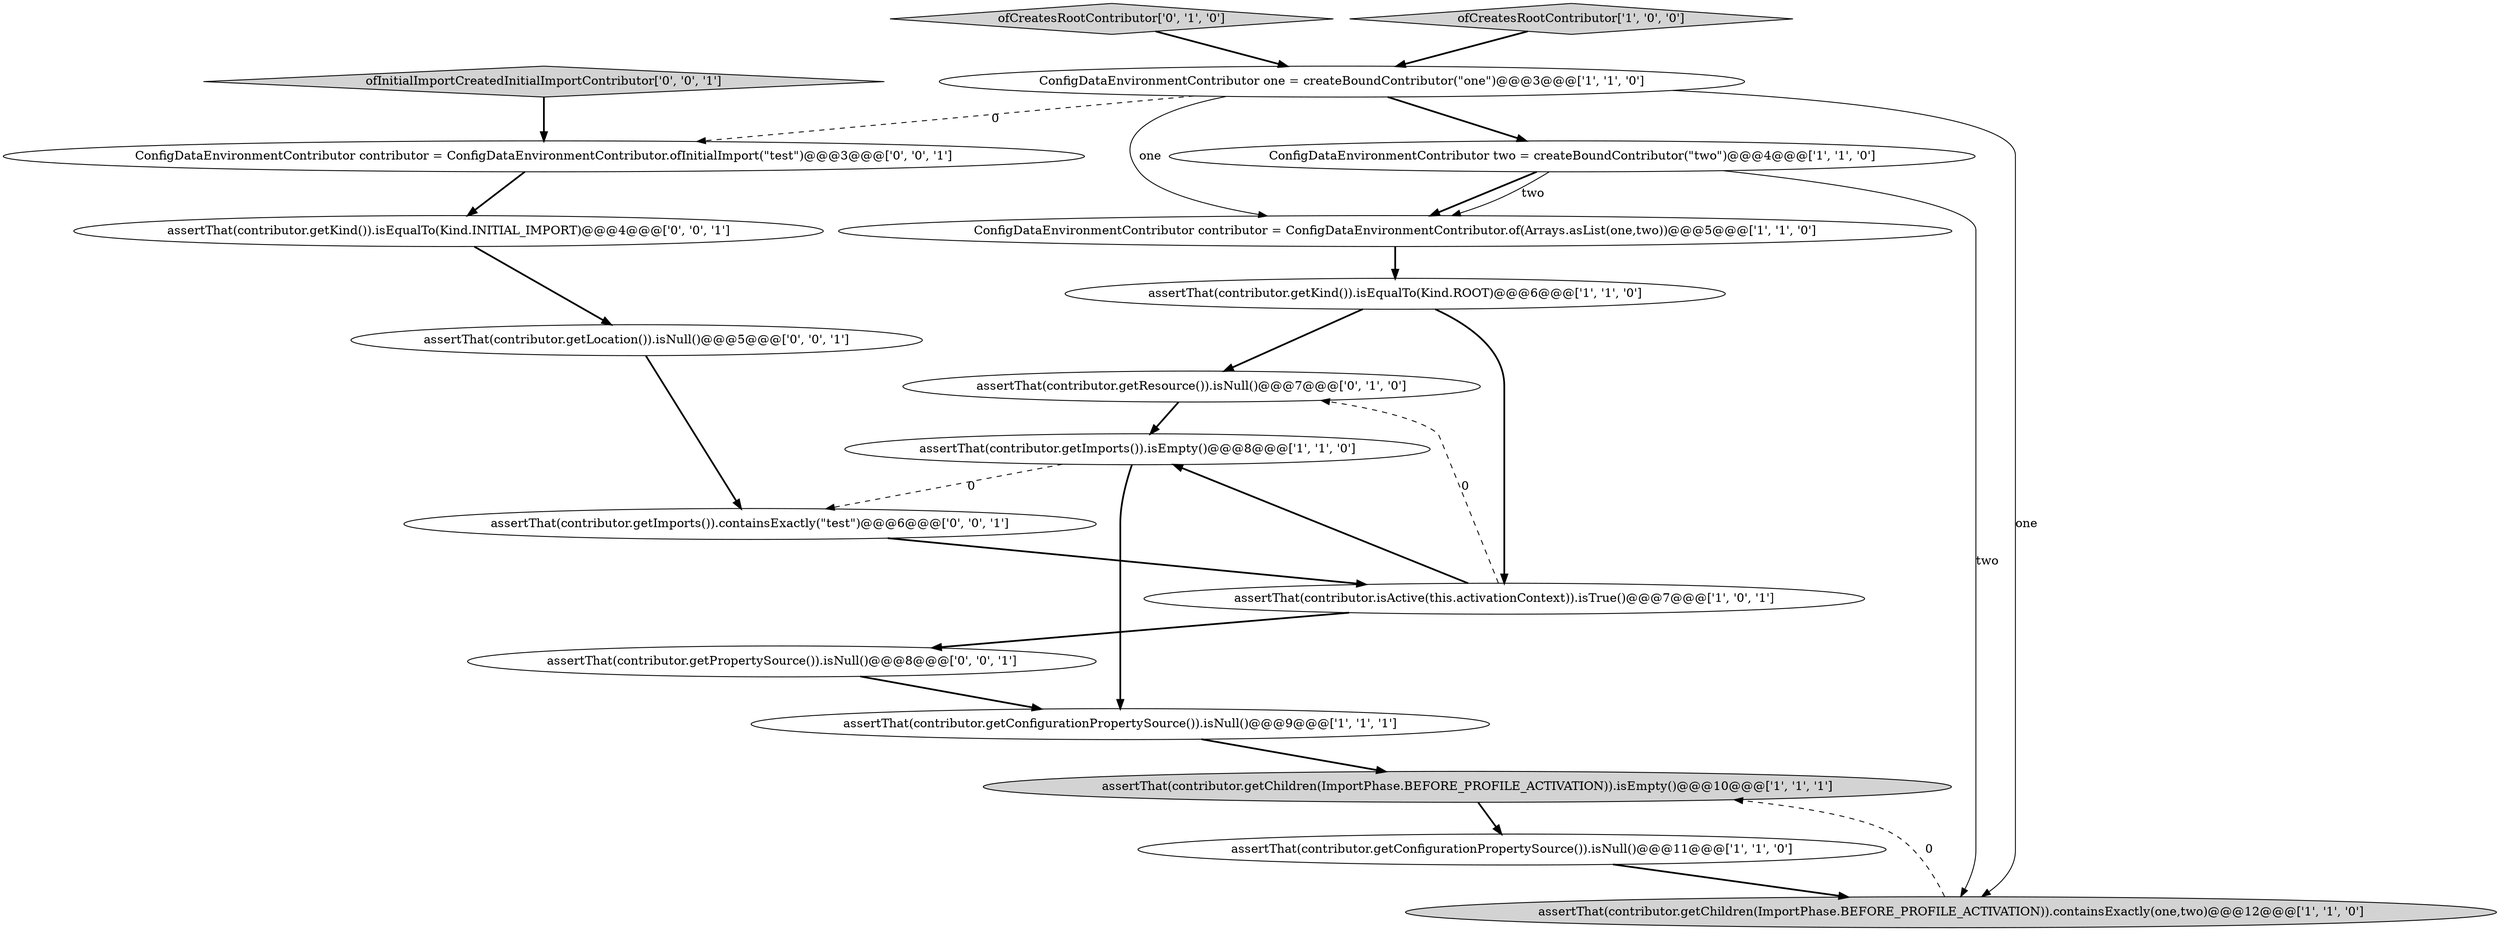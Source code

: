 digraph {
11 [style = filled, label = "assertThat(contributor.getResource()).isNull()@@@7@@@['0', '1', '0']", fillcolor = white, shape = ellipse image = "AAA1AAABBB2BBB"];
3 [style = filled, label = "assertThat(contributor.getImports()).isEmpty()@@@8@@@['1', '1', '0']", fillcolor = white, shape = ellipse image = "AAA0AAABBB1BBB"];
16 [style = filled, label = "assertThat(contributor.getPropertySource()).isNull()@@@8@@@['0', '0', '1']", fillcolor = white, shape = ellipse image = "AAA0AAABBB3BBB"];
5 [style = filled, label = "assertThat(contributor.getKind()).isEqualTo(Kind.ROOT)@@@6@@@['1', '1', '0']", fillcolor = white, shape = ellipse image = "AAA0AAABBB1BBB"];
14 [style = filled, label = "assertThat(contributor.getKind()).isEqualTo(Kind.INITIAL_IMPORT)@@@4@@@['0', '0', '1']", fillcolor = white, shape = ellipse image = "AAA0AAABBB3BBB"];
17 [style = filled, label = "ConfigDataEnvironmentContributor contributor = ConfigDataEnvironmentContributor.ofInitialImport(\"test\")@@@3@@@['0', '0', '1']", fillcolor = white, shape = ellipse image = "AAA0AAABBB3BBB"];
9 [style = filled, label = "ConfigDataEnvironmentContributor contributor = ConfigDataEnvironmentContributor.of(Arrays.asList(one,two))@@@5@@@['1', '1', '0']", fillcolor = white, shape = ellipse image = "AAA0AAABBB1BBB"];
7 [style = filled, label = "assertThat(contributor.isActive(this.activationContext)).isTrue()@@@7@@@['1', '0', '1']", fillcolor = white, shape = ellipse image = "AAA0AAABBB1BBB"];
8 [style = filled, label = "assertThat(contributor.getChildren(ImportPhase.BEFORE_PROFILE_ACTIVATION)).isEmpty()@@@10@@@['1', '1', '1']", fillcolor = lightgray, shape = ellipse image = "AAA0AAABBB1BBB"];
0 [style = filled, label = "ConfigDataEnvironmentContributor two = createBoundContributor(\"two\")@@@4@@@['1', '1', '0']", fillcolor = white, shape = ellipse image = "AAA0AAABBB1BBB"];
13 [style = filled, label = "assertThat(contributor.getLocation()).isNull()@@@5@@@['0', '0', '1']", fillcolor = white, shape = ellipse image = "AAA0AAABBB3BBB"];
1 [style = filled, label = "assertThat(contributor.getChildren(ImportPhase.BEFORE_PROFILE_ACTIVATION)).containsExactly(one,two)@@@12@@@['1', '1', '0']", fillcolor = lightgray, shape = ellipse image = "AAA0AAABBB1BBB"];
12 [style = filled, label = "ofCreatesRootContributor['0', '1', '0']", fillcolor = lightgray, shape = diamond image = "AAA0AAABBB2BBB"];
10 [style = filled, label = "ofCreatesRootContributor['1', '0', '0']", fillcolor = lightgray, shape = diamond image = "AAA0AAABBB1BBB"];
2 [style = filled, label = "ConfigDataEnvironmentContributor one = createBoundContributor(\"one\")@@@3@@@['1', '1', '0']", fillcolor = white, shape = ellipse image = "AAA0AAABBB1BBB"];
18 [style = filled, label = "assertThat(contributor.getImports()).containsExactly(\"test\")@@@6@@@['0', '0', '1']", fillcolor = white, shape = ellipse image = "AAA0AAABBB3BBB"];
6 [style = filled, label = "assertThat(contributor.getConfigurationPropertySource()).isNull()@@@11@@@['1', '1', '0']", fillcolor = white, shape = ellipse image = "AAA0AAABBB1BBB"];
15 [style = filled, label = "ofInitialImportCreatedInitialImportContributor['0', '0', '1']", fillcolor = lightgray, shape = diamond image = "AAA0AAABBB3BBB"];
4 [style = filled, label = "assertThat(contributor.getConfigurationPropertySource()).isNull()@@@9@@@['1', '1', '1']", fillcolor = white, shape = ellipse image = "AAA0AAABBB1BBB"];
11->3 [style = bold, label=""];
5->7 [style = bold, label=""];
10->2 [style = bold, label=""];
16->4 [style = bold, label=""];
2->9 [style = solid, label="one"];
2->1 [style = solid, label="one"];
2->17 [style = dashed, label="0"];
12->2 [style = bold, label=""];
7->16 [style = bold, label=""];
0->9 [style = bold, label=""];
14->13 [style = bold, label=""];
7->11 [style = dashed, label="0"];
17->14 [style = bold, label=""];
4->8 [style = bold, label=""];
1->8 [style = dashed, label="0"];
8->6 [style = bold, label=""];
0->1 [style = solid, label="two"];
13->18 [style = bold, label=""];
7->3 [style = bold, label=""];
5->11 [style = bold, label=""];
3->18 [style = dashed, label="0"];
2->0 [style = bold, label=""];
9->5 [style = bold, label=""];
6->1 [style = bold, label=""];
3->4 [style = bold, label=""];
18->7 [style = bold, label=""];
0->9 [style = solid, label="two"];
15->17 [style = bold, label=""];
}
